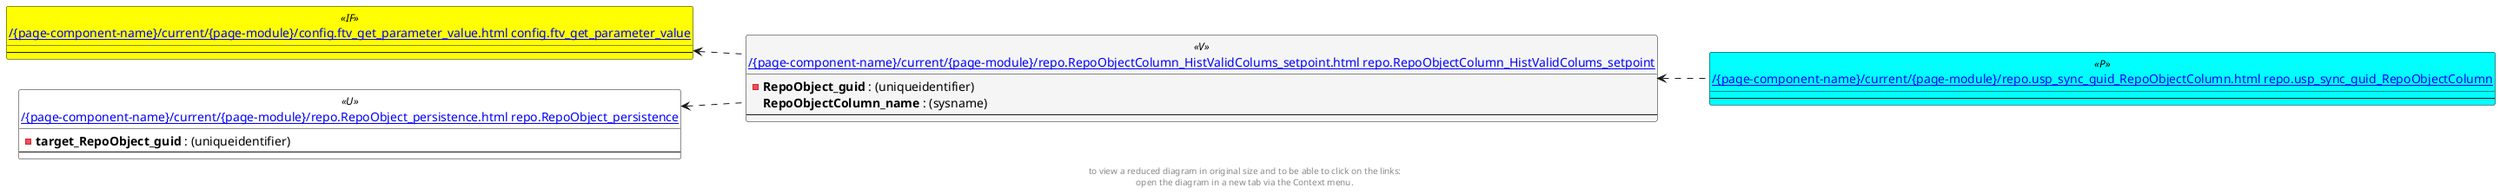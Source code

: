 @startuml
left to right direction
'top to bottom direction
hide circle
'avoide "." issues:
set namespaceSeparator none


skinparam class {
  BackgroundColor White
  BackgroundColor<<FN>> Yellow
  BackgroundColor<<FS>> Yellow
  BackgroundColor<<FT>> LightGray
  BackgroundColor<<IF>> Yellow
  BackgroundColor<<IS>> Yellow
  BackgroundColor<<P>> Aqua
  BackgroundColor<<PC>> Aqua
  BackgroundColor<<SN>> Yellow
  BackgroundColor<<SO>> SlateBlue
  BackgroundColor<<TF>> LightGray
  BackgroundColor<<TR>> Tomato
  BackgroundColor<<U>> White
  BackgroundColor<<V>> WhiteSmoke
  BackgroundColor<<X>> Aqua
}


entity "[[{site-url}/{page-component-name}/current/{page-module}/config.ftv_get_parameter_value.html config.ftv_get_parameter_value]]" as config.ftv_get_parameter_value << IF >> {
  --
}

entity "[[{site-url}/{page-component-name}/current/{page-module}/repo.RepoObject_persistence.html repo.RepoObject_persistence]]" as repo.RepoObject_persistence << U >> {
  - **target_RepoObject_guid** : (uniqueidentifier)
  --
}

entity "[[{site-url}/{page-component-name}/current/{page-module}/repo.RepoObjectColumn_HistValidColums_setpoint.html repo.RepoObjectColumn_HistValidColums_setpoint]]" as repo.RepoObjectColumn_HistValidColums_setpoint << V >> {
  - **RepoObject_guid** : (uniqueidentifier)
  **RepoObjectColumn_name** : (sysname)
  --
}

entity "[[{site-url}/{page-component-name}/current/{page-module}/repo.usp_sync_guid_RepoObjectColumn.html repo.usp_sync_guid_RepoObjectColumn]]" as repo.usp_sync_guid_RepoObjectColumn << P >> {
  --
}

config.ftv_get_parameter_value <.. repo.RepoObjectColumn_HistValidColums_setpoint
repo.RepoObject_persistence <.. repo.RepoObjectColumn_HistValidColums_setpoint
repo.RepoObjectColumn_HistValidColums_setpoint <.. repo.usp_sync_guid_RepoObjectColumn
footer
to view a reduced diagram in original size and to be able to click on the links:
open the diagram in a new tab via the Context menu.
end footer

@enduml

